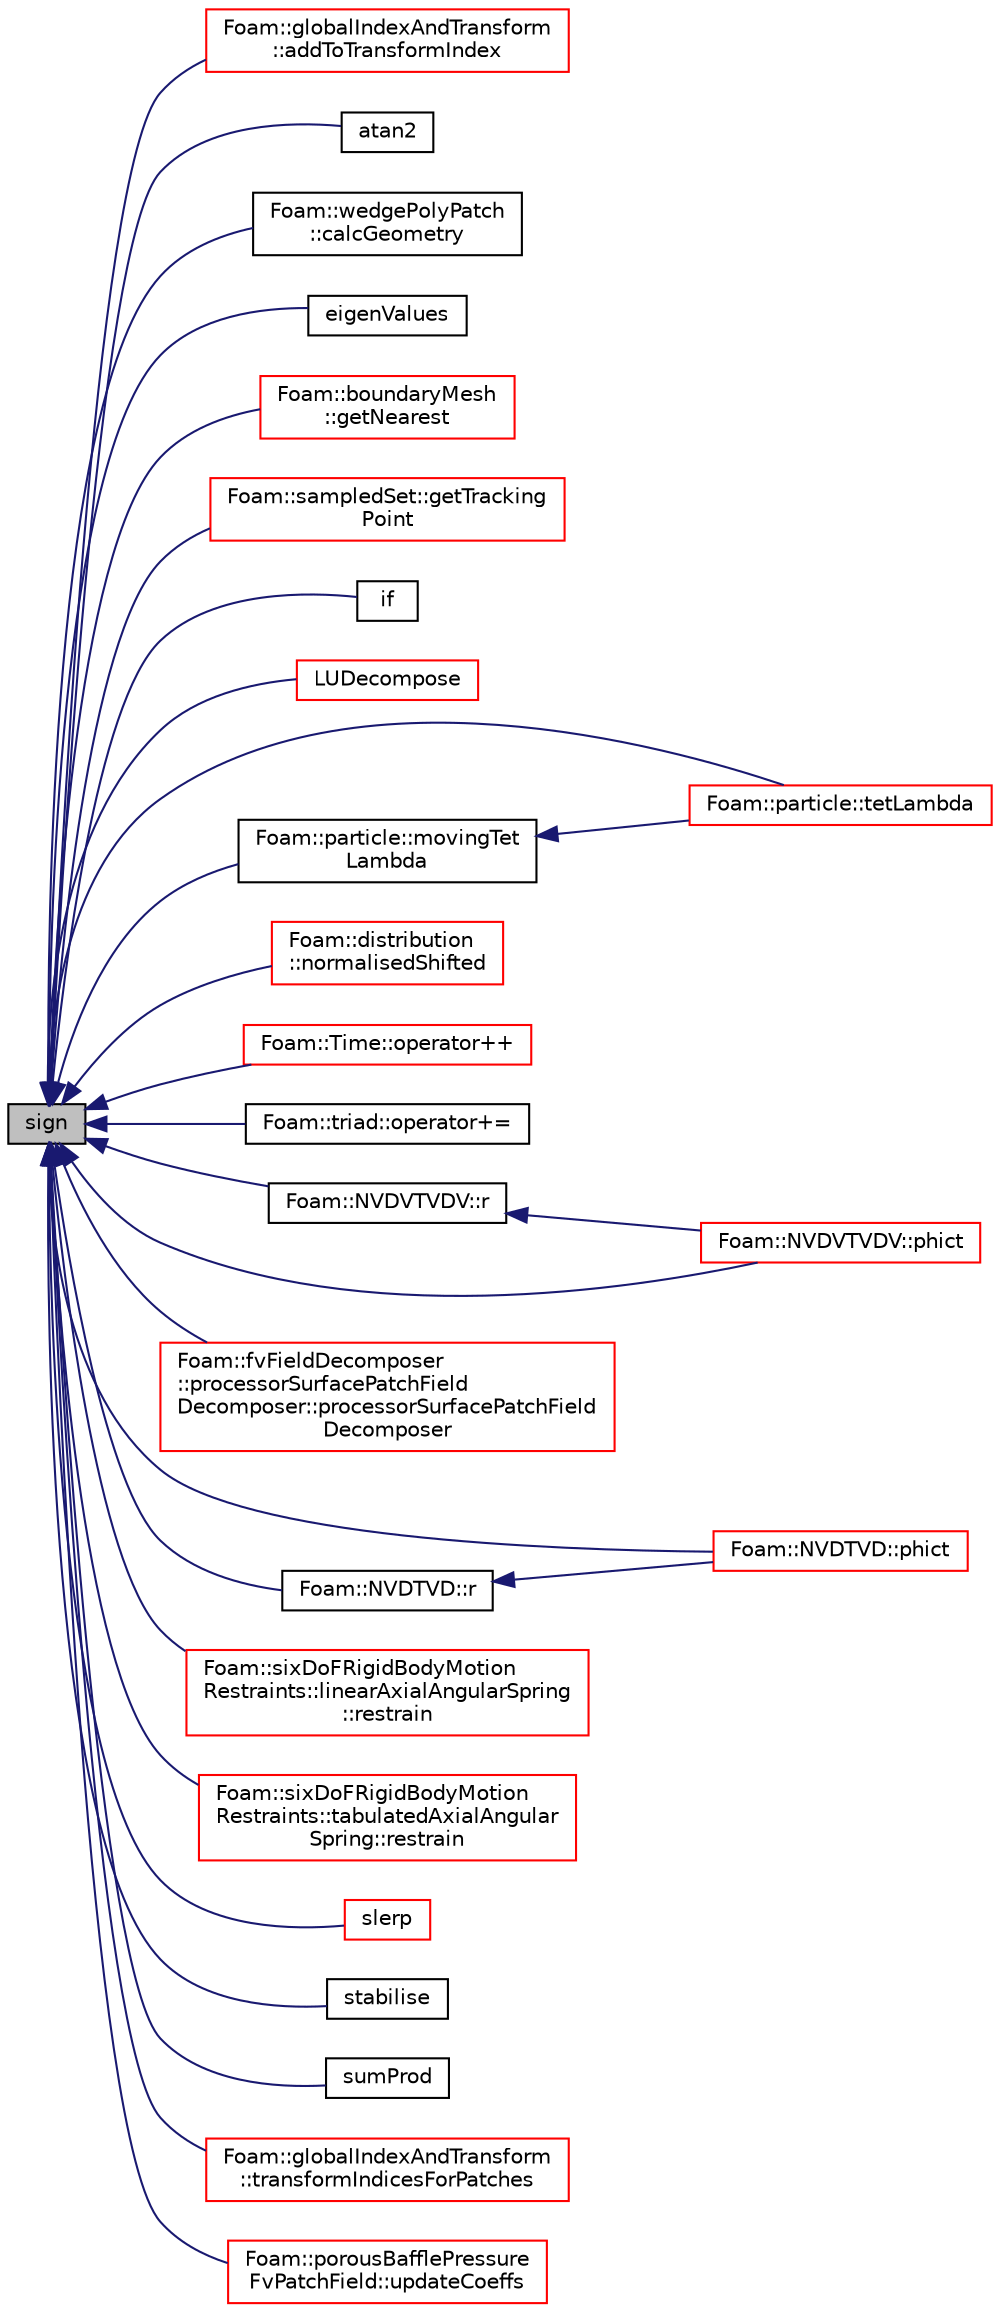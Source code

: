digraph "sign"
{
  bgcolor="transparent";
  edge [fontname="Helvetica",fontsize="10",labelfontname="Helvetica",labelfontsize="10"];
  node [fontname="Helvetica",fontsize="10",shape=record];
  rankdir="LR";
  Node1 [label="sign",height=0.2,width=0.4,color="black", fillcolor="grey75", style="filled", fontcolor="black"];
  Node1 -> Node2 [dir="back",color="midnightblue",fontsize="10",style="solid",fontname="Helvetica"];
  Node2 [label="Foam::globalIndexAndTransform\l::addToTransformIndex",height=0.2,width=0.4,color="red",URL="$a00932.html#aa5ca2189f2ab3ddd22e4adef20976baf",tooltip="Add patch transformation to transformIndex. Return new. "];
  Node1 -> Node3 [dir="back",color="midnightblue",fontsize="10",style="solid",fontname="Helvetica"];
  Node3 [label="atan2",height=0.2,width=0.4,color="black",URL="$a10733.html#ac4f658d3f23292db85ec6b618e5976e0"];
  Node1 -> Node4 [dir="back",color="midnightblue",fontsize="10",style="solid",fontname="Helvetica"];
  Node4 [label="Foam::wedgePolyPatch\l::calcGeometry",height=0.2,width=0.4,color="black",URL="$a02865.html#a58bb4c0382e9ee570811fb3f005a0a97",tooltip="Calculate the patch geometry. "];
  Node1 -> Node5 [dir="back",color="midnightblue",fontsize="10",style="solid",fontname="Helvetica"];
  Node5 [label="eigenValues",height=0.2,width=0.4,color="black",URL="$a10733.html#a439ae805cc773abe7c94178cce4f5ba3"];
  Node1 -> Node6 [dir="back",color="midnightblue",fontsize="10",style="solid",fontname="Helvetica"];
  Node6 [label="Foam::boundaryMesh\l::getNearest",height=0.2,width=0.4,color="red",URL="$a00152.html#afc0c1d142df9fc42e5efffdf1f144d3a",tooltip="Get bMesh index of nearest face for every boundary face in. "];
  Node1 -> Node7 [dir="back",color="midnightblue",fontsize="10",style="solid",fontname="Helvetica"];
  Node7 [label="Foam::sampledSet::getTracking\lPoint",height=0.2,width=0.4,color="red",URL="$a02230.html#a441ed4acb2922c0ed9f2367cf802f089",tooltip="Calculates start of tracking given samplePt and first boundary. "];
  Node1 -> Node8 [dir="back",color="midnightblue",fontsize="10",style="solid",fontname="Helvetica"];
  Node8 [label="if",height=0.2,width=0.4,color="black",URL="$a04237.html#a9b43722dc84962b0468310645a9ef10b"];
  Node1 -> Node9 [dir="back",color="midnightblue",fontsize="10",style="solid",fontname="Helvetica"];
  Node9 [label="LUDecompose",height=0.2,width=0.4,color="red",URL="$a10733.html#a4c90a8a26de44c9bed71aef2138ce997",tooltip="LU decompose the matrix with pivoting. "];
  Node1 -> Node10 [dir="back",color="midnightblue",fontsize="10",style="solid",fontname="Helvetica"];
  Node10 [label="Foam::particle::movingTet\lLambda",height=0.2,width=0.4,color="black",URL="$a01775.html#a261befed3e20dde68163be29459e010b",tooltip="Find the lambda value for a moving tri face. "];
  Node10 -> Node11 [dir="back",color="midnightblue",fontsize="10",style="solid",fontname="Helvetica"];
  Node11 [label="Foam::particle::tetLambda",height=0.2,width=0.4,color="red",URL="$a01775.html#a1008a87784a30e1c59b551192cb0e106",tooltip="Find the lambda value for the line to-from across the. "];
  Node1 -> Node12 [dir="back",color="midnightblue",fontsize="10",style="solid",fontname="Helvetica"];
  Node12 [label="Foam::distribution\l::normalisedShifted",height=0.2,width=0.4,color="red",URL="$a00560.html#ac6e2b0a301bce4cc2822d9aa89a14821"];
  Node1 -> Node13 [dir="back",color="midnightblue",fontsize="10",style="solid",fontname="Helvetica"];
  Node13 [label="Foam::Time::operator++",height=0.2,width=0.4,color="red",URL="$a02610.html#ad29d9fc6ef635c14c2d255bd9958d1bb",tooltip="Prefix increment,. "];
  Node1 -> Node14 [dir="back",color="midnightblue",fontsize="10",style="solid",fontname="Helvetica"];
  Node14 [label="Foam::triad::operator+=",height=0.2,width=0.4,color="black",URL="$a02678.html#ad336133248c6e97cec1f05fb2822b590",tooltip="Add the triad t2 to this triad. "];
  Node1 -> Node15 [dir="back",color="midnightblue",fontsize="10",style="solid",fontname="Helvetica"];
  Node15 [label="Foam::NVDVTVDV::phict",height=0.2,width=0.4,color="red",URL="$a01687.html#aa70dcd73d59a304dedd426df1714d7cb"];
  Node1 -> Node16 [dir="back",color="midnightblue",fontsize="10",style="solid",fontname="Helvetica"];
  Node16 [label="Foam::NVDTVD::phict",height=0.2,width=0.4,color="red",URL="$a01686.html#a4c344884fa7c25ebe2ec44314772356f"];
  Node1 -> Node17 [dir="back",color="midnightblue",fontsize="10",style="solid",fontname="Helvetica"];
  Node17 [label="Foam::fvFieldDecomposer\l::processorSurfacePatchField\lDecomposer::processorSurfacePatchField\lDecomposer",height=0.2,width=0.4,color="red",URL="$a01997.html#af72d2e185a996190766d378250096568",tooltip="Construct given addressing. "];
  Node1 -> Node18 [dir="back",color="midnightblue",fontsize="10",style="solid",fontname="Helvetica"];
  Node18 [label="Foam::NVDTVD::r",height=0.2,width=0.4,color="black",URL="$a01686.html#a86ef87ce925657157a481842964cf897"];
  Node18 -> Node16 [dir="back",color="midnightblue",fontsize="10",style="solid",fontname="Helvetica"];
  Node1 -> Node19 [dir="back",color="midnightblue",fontsize="10",style="solid",fontname="Helvetica"];
  Node19 [label="Foam::NVDVTVDV::r",height=0.2,width=0.4,color="black",URL="$a01687.html#ace291ff6f7f0df779c9f5b47d5445e83"];
  Node19 -> Node15 [dir="back",color="midnightblue",fontsize="10",style="solid",fontname="Helvetica"];
  Node1 -> Node20 [dir="back",color="midnightblue",fontsize="10",style="solid",fontname="Helvetica"];
  Node20 [label="Foam::sixDoFRigidBodyMotion\lRestraints::linearAxialAngularSpring\l::restrain",height=0.2,width=0.4,color="red",URL="$a01334.html#a7fa713dfa7e7b8124d760266460acb1a",tooltip="Calculate the restraint position, force and moment. "];
  Node1 -> Node21 [dir="back",color="midnightblue",fontsize="10",style="solid",fontname="Helvetica"];
  Node21 [label="Foam::sixDoFRigidBodyMotion\lRestraints::tabulatedAxialAngular\lSpring::restrain",height=0.2,width=0.4,color="red",URL="$a02556.html#a7fa713dfa7e7b8124d760266460acb1a",tooltip="Calculate the restraint position, force and moment. "];
  Node1 -> Node22 [dir="back",color="midnightblue",fontsize="10",style="solid",fontname="Helvetica"];
  Node22 [label="slerp",height=0.2,width=0.4,color="red",URL="$a10733.html#ad99931d1155936b2d8aa2ce6651bce06",tooltip="Spherical linear interpolation of quaternions. "];
  Node1 -> Node23 [dir="back",color="midnightblue",fontsize="10",style="solid",fontname="Helvetica"];
  Node23 [label="stabilise",height=0.2,width=0.4,color="black",URL="$a10733.html#a5256ed0d7ec24b1876ba90c6ff1f8727"];
  Node1 -> Node24 [dir="back",color="midnightblue",fontsize="10",style="solid",fontname="Helvetica"];
  Node24 [label="sumProd",height=0.2,width=0.4,color="black",URL="$a10733.html#a5b480f6156c25bef4de87d86094e87ea"];
  Node1 -> Node11 [dir="back",color="midnightblue",fontsize="10",style="solid",fontname="Helvetica"];
  Node1 -> Node25 [dir="back",color="midnightblue",fontsize="10",style="solid",fontname="Helvetica"];
  Node25 [label="Foam::globalIndexAndTransform\l::transformIndicesForPatches",height=0.2,width=0.4,color="red",URL="$a00932.html#aaeb707184c40773486e659fc31f007d4",tooltip="Access the all of the indices of the transform. "];
  Node1 -> Node26 [dir="back",color="midnightblue",fontsize="10",style="solid",fontname="Helvetica"];
  Node26 [label="Foam::porousBafflePressure\lFvPatchField::updateCoeffs",height=0.2,width=0.4,color="red",URL="$a01943.html#a7e24eafac629d3733181cd942d4c902f",tooltip="Update the coefficients associated with the patch field. "];
}
